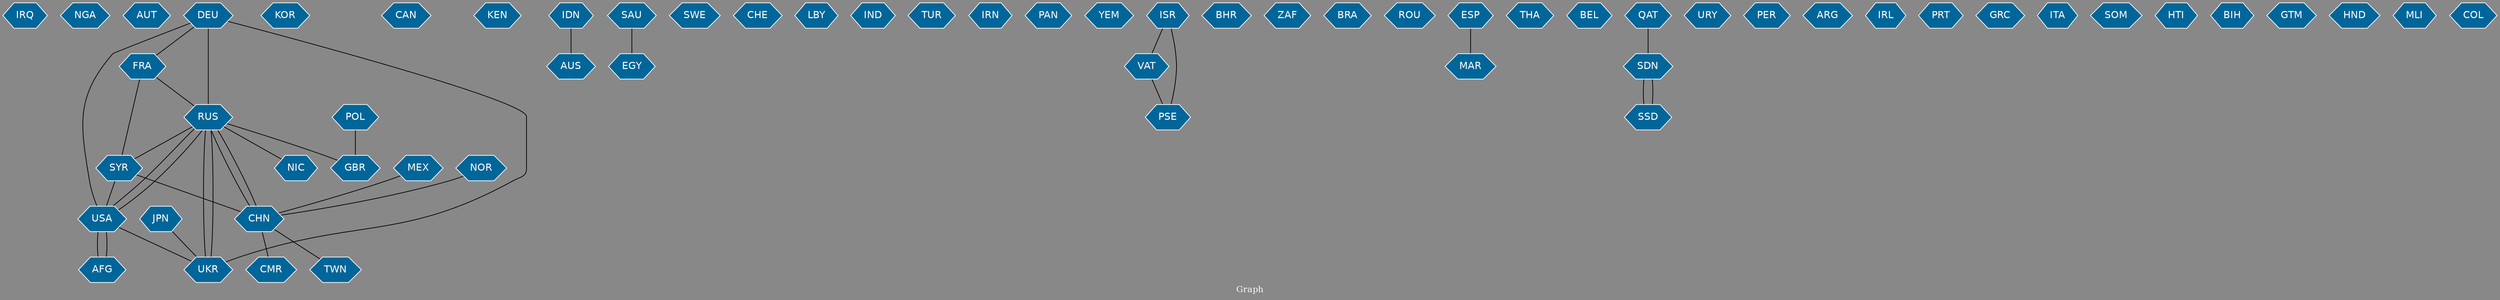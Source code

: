 // Countries together in item graph
graph {
	graph [bgcolor="#888888" fontcolor=white fontsize=12 label="Graph" outputorder=edgesfirst overlap=prism]
	node [color=white fillcolor="#006699" fontcolor=white fontname=Helvetica shape=hexagon style=filled]
	edge [arrowhead=open color=black fontcolor=white fontname=Courier fontsize=12]
		IRQ [label=IRQ]
		NGA [label=NGA]
		AUT [label=AUT]
		RUS [label=RUS]
		UKR [label=UKR]
		USA [label=USA]
		GBR [label=GBR]
		FRA [label=FRA]
		KOR [label=KOR]
		CAN [label=CAN]
		KEN [label=KEN]
		CHN [label=CHN]
		SYR [label=SYR]
		DEU [label=DEU]
		AFG [label=AFG]
		AUS [label=AUS]
		EGY [label=EGY]
		SWE [label=SWE]
		CHE [label=CHE]
		LBY [label=LBY]
		IND [label=IND]
		MEX [label=MEX]
		TUR [label=TUR]
		IRN [label=IRN]
		PAN [label=PAN]
		NOR [label=NOR]
		CMR [label=CMR]
		YEM [label=YEM]
		ISR [label=ISR]
		VAT [label=VAT]
		PSE [label=PSE]
		BHR [label=BHR]
		ZAF [label=ZAF]
		BRA [label=BRA]
		ROU [label=ROU]
		ESP [label=ESP]
		MAR [label=MAR]
		THA [label=THA]
		BEL [label=BEL]
		SDN [label=SDN]
		URY [label=URY]
		TWN [label=TWN]
		JPN [label=JPN]
		POL [label=POL]
		PER [label=PER]
		ARG [label=ARG]
		IDN [label=IDN]
		QAT [label=QAT]
		SSD [label=SSD]
		IRL [label=IRL]
		PRT [label=PRT]
		NIC [label=NIC]
		GRC [label=GRC]
		ITA [label=ITA]
		SOM [label=SOM]
		HTI [label=HTI]
		BIH [label=BIH]
		SAU [label=SAU]
		GTM [label=GTM]
		HND [label=HND]
		MLI [label=MLI]
		COL [label=COL]
			SYR -- USA [weight=1]
			DEU -- UKR [weight=1]
			USA -- AFG [weight=1]
			DEU -- RUS [weight=2]
			SAU -- EGY [weight=1]
			MEX -- CHN [weight=1]
			DEU -- FRA [weight=1]
			CHN -- CMR [weight=1]
			RUS -- SYR [weight=1]
			QAT -- SDN [weight=1]
			CHN -- TWN [weight=1]
			ISR -- VAT [weight=1]
			UKR -- RUS [weight=10]
			RUS -- NIC [weight=1]
			AFG -- USA [weight=1]
			VAT -- PSE [weight=1]
			CHN -- RUS [weight=1]
			JPN -- UKR [weight=1]
			RUS -- USA [weight=1]
			DEU -- USA [weight=1]
			RUS -- UKR [weight=20]
			USA -- RUS [weight=1]
			RUS -- GBR [weight=1]
			PSE -- ISR [weight=1]
			SYR -- CHN [weight=1]
			POL -- GBR [weight=1]
			SDN -- SSD [weight=2]
			ESP -- MAR [weight=1]
			FRA -- RUS [weight=1]
			NOR -- CHN [weight=1]
			SSD -- SDN [weight=1]
			RUS -- CHN [weight=4]
			FRA -- SYR [weight=2]
			USA -- UKR [weight=1]
			IDN -- AUS [weight=1]
}
